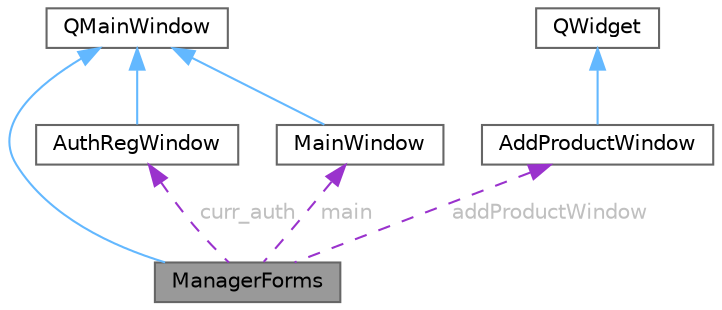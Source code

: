 digraph "ManagerForms"
{
 // LATEX_PDF_SIZE
  bgcolor="transparent";
  edge [fontname=Helvetica,fontsize=10,labelfontname=Helvetica,labelfontsize=10];
  node [fontname=Helvetica,fontsize=10,shape=box,height=0.2,width=0.4];
  Node1 [id="Node000001",label="ManagerForms",height=0.2,width=0.4,color="gray40", fillcolor="grey60", style="filled", fontcolor="black",tooltip="Класс для управления окнами приложения."];
  Node2 -> Node1 [id="edge1_Node000001_Node000002",dir="back",color="steelblue1",style="solid",tooltip=" "];
  Node2 [id="Node000002",label="QMainWindow",height=0.2,width=0.4,color="gray40", fillcolor="white", style="filled",tooltip=" "];
  Node3 -> Node1 [id="edge2_Node000001_Node000003",dir="back",color="darkorchid3",style="dashed",tooltip=" ",label=" curr_auth",fontcolor="grey" ];
  Node3 [id="Node000003",label="AuthRegWindow",height=0.2,width=0.4,color="gray40", fillcolor="white", style="filled",URL="$class_auth_reg_window.html",tooltip="Класс окна авторизации и регистрации."];
  Node2 -> Node3 [id="edge3_Node000003_Node000002",dir="back",color="steelblue1",style="solid",tooltip=" "];
  Node4 -> Node1 [id="edge4_Node000001_Node000004",dir="back",color="darkorchid3",style="dashed",tooltip=" ",label=" main",fontcolor="grey" ];
  Node4 [id="Node000004",label="MainWindow",height=0.2,width=0.4,color="gray40", fillcolor="white", style="filled",URL="$class_main_window.html",tooltip="Главное окно клиента."];
  Node2 -> Node4 [id="edge5_Node000004_Node000002",dir="back",color="steelblue1",style="solid",tooltip=" "];
  Node5 -> Node1 [id="edge6_Node000001_Node000005",dir="back",color="darkorchid3",style="dashed",tooltip=" ",label=" addProductWindow",fontcolor="grey" ];
  Node5 [id="Node000005",label="AddProductWindow",height=0.2,width=0.4,color="gray40", fillcolor="white", style="filled",URL="$class_add_product_window.html",tooltip="Класс окна для добавления нового продукта."];
  Node6 -> Node5 [id="edge7_Node000005_Node000006",dir="back",color="steelblue1",style="solid",tooltip=" "];
  Node6 [id="Node000006",label="QWidget",height=0.2,width=0.4,color="gray40", fillcolor="white", style="filled",tooltip=" "];
}
